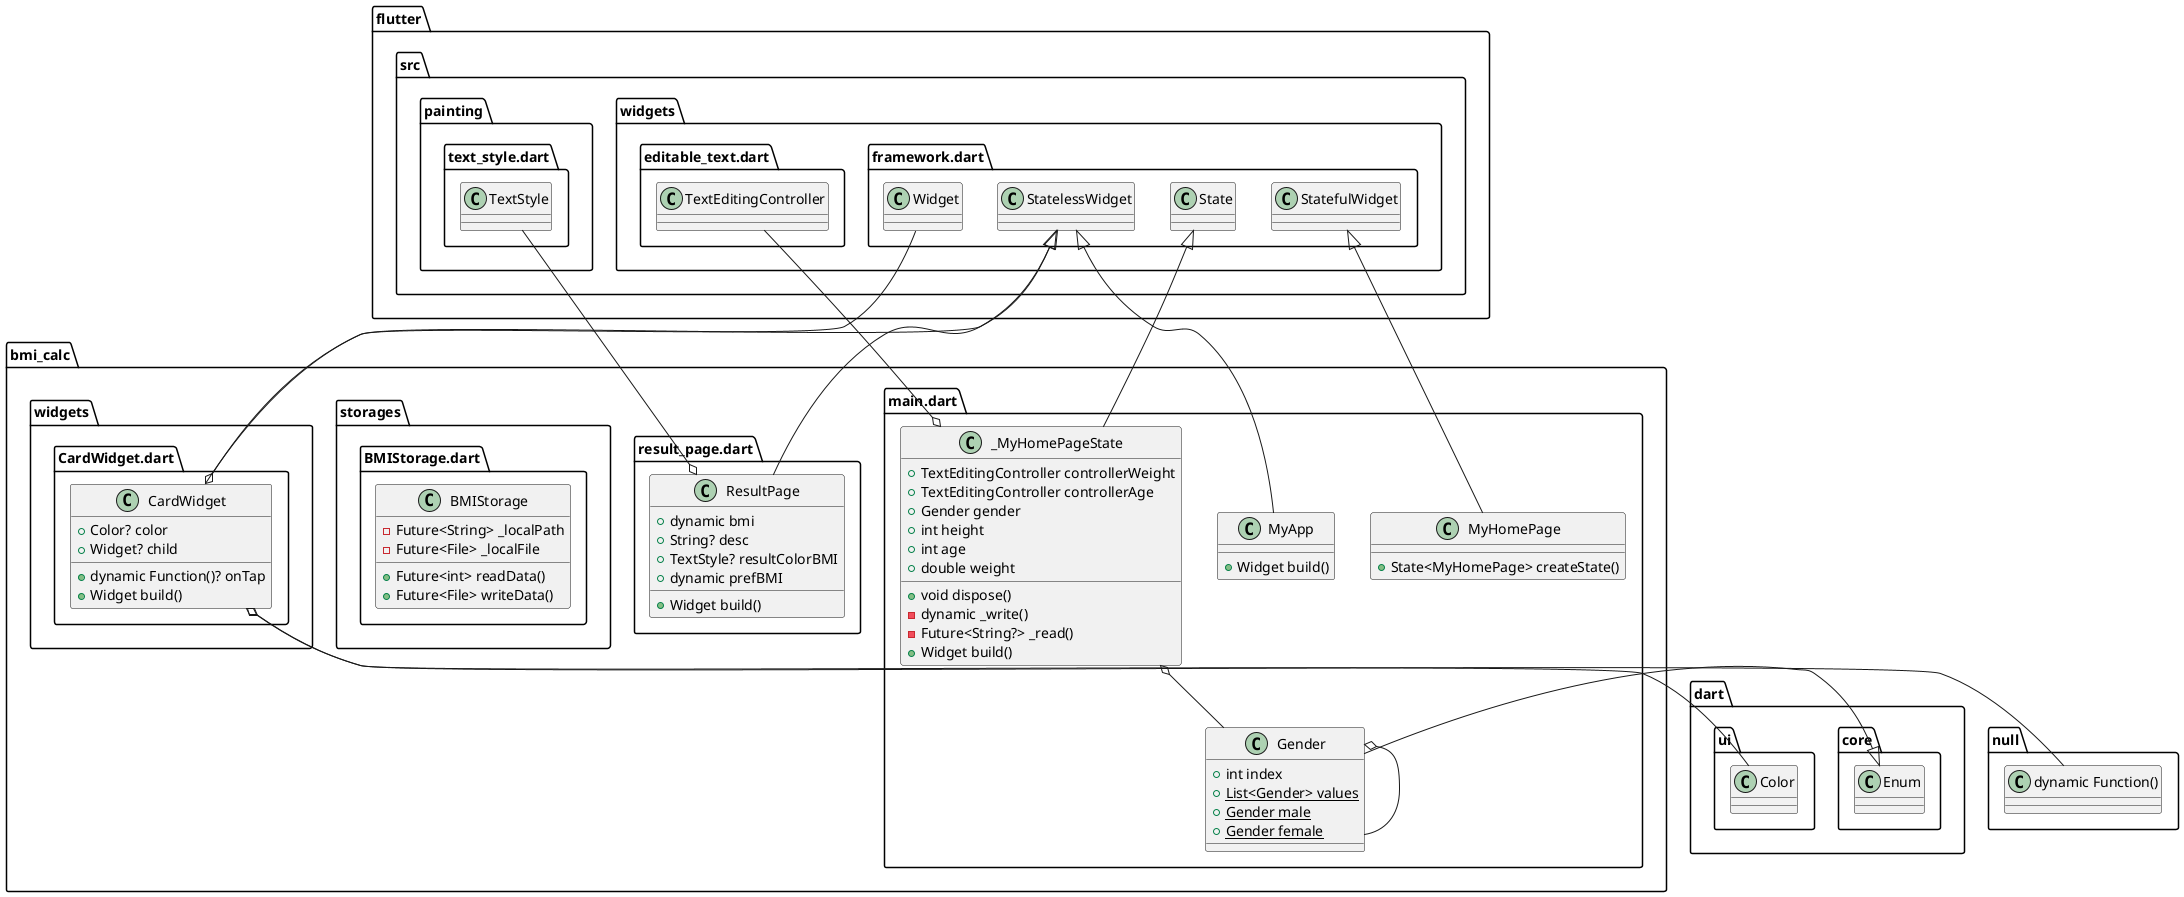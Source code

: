 @startuml
set namespaceSeparator ::

class "bmi_calc::main.dart::MyApp" {
  +Widget build()
}

"flutter::src::widgets::framework.dart::StatelessWidget" <|-- "bmi_calc::main.dart::MyApp"

class "bmi_calc::main.dart::MyHomePage" {
  +State<MyHomePage> createState()
}

"flutter::src::widgets::framework.dart::StatefulWidget" <|-- "bmi_calc::main.dart::MyHomePage"

class "bmi_calc::main.dart::_MyHomePageState" {
  +TextEditingController controllerWeight
  +TextEditingController controllerAge
  +Gender gender
  +int height
  +int age
  +double weight
  +void dispose()
  -dynamic _write()
  -Future<String?> _read()
  +Widget build()
}

"bmi_calc::main.dart::_MyHomePageState" o-- "flutter::src::widgets::editable_text.dart::TextEditingController"
"bmi_calc::main.dart::_MyHomePageState" o-- "bmi_calc::main.dart::Gender"
"flutter::src::widgets::framework.dart::State" <|-- "bmi_calc::main.dart::_MyHomePageState"

class "bmi_calc::main.dart::Gender" {
  +int index
  {static} +List<Gender> values
  {static} +Gender male
  {static} +Gender female
}

"bmi_calc::main.dart::Gender" o-- "bmi_calc::main.dart::Gender"
"dart::core::Enum" <|-- "bmi_calc::main.dart::Gender"

class "bmi_calc::result_page.dart::ResultPage" {
  +dynamic bmi
  +String? desc
  +TextStyle? resultColorBMI
  +dynamic prefBMI
  +Widget build()
}

"bmi_calc::result_page.dart::ResultPage" o-- "flutter::src::painting::text_style.dart::TextStyle"
"flutter::src::widgets::framework.dart::StatelessWidget" <|-- "bmi_calc::result_page.dart::ResultPage"

class "bmi_calc::storages::BMIStorage.dart::BMIStorage" {
  -Future<String> _localPath
  -Future<File> _localFile
  +Future<int> readData()
  +Future<File> writeData()
}

class "bmi_calc::widgets::CardWidget.dart::CardWidget" {
  +Color? color
  +Widget? child
  +dynamic Function()? onTap
  +Widget build()
}

"bmi_calc::widgets::CardWidget.dart::CardWidget" o-- "dart::ui::Color"
"bmi_calc::widgets::CardWidget.dart::CardWidget" o-- "flutter::src::widgets::framework.dart::Widget"
"bmi_calc::widgets::CardWidget.dart::CardWidget" o-- "null::dynamic Function()"
"flutter::src::widgets::framework.dart::StatelessWidget" <|-- "bmi_calc::widgets::CardWidget.dart::CardWidget"


@enduml
